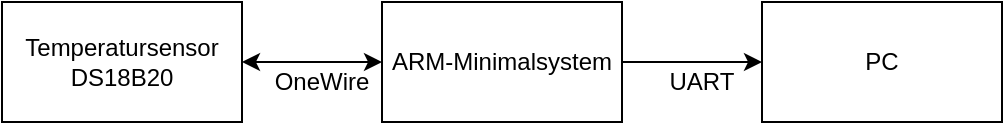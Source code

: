 <mxfile version="14.5.10" type="device"><diagram id="Xr_QMlqH_vU0497CARfv" name="Page-1"><mxGraphModel dx="599" dy="310" grid="1" gridSize="10" guides="1" tooltips="1" connect="1" arrows="1" fold="1" page="1" pageScale="1" pageWidth="827" pageHeight="1169" math="0" shadow="0"><root><mxCell id="0"/><mxCell id="1" parent="0"/><mxCell id="PnsauW4bwdJ75g7-vERC-1" value="Temperatursensor&lt;br&gt;DS18B20" style="rounded=0;whiteSpace=wrap;html=1;" vertex="1" parent="1"><mxGeometry x="40" y="70" width="120" height="60" as="geometry"/></mxCell><mxCell id="PnsauW4bwdJ75g7-vERC-2" value="ARM-Minimalsystem" style="rounded=0;whiteSpace=wrap;html=1;" vertex="1" parent="1"><mxGeometry x="230" y="70" width="120" height="60" as="geometry"/></mxCell><mxCell id="PnsauW4bwdJ75g7-vERC-3" value="PC" style="rounded=0;whiteSpace=wrap;html=1;" vertex="1" parent="1"><mxGeometry x="420" y="70" width="120" height="60" as="geometry"/></mxCell><mxCell id="PnsauW4bwdJ75g7-vERC-4" value="" style="endArrow=classic;startArrow=classic;html=1;exitX=1;exitY=0.5;exitDx=0;exitDy=0;entryX=0;entryY=0.5;entryDx=0;entryDy=0;" edge="1" parent="1" source="PnsauW4bwdJ75g7-vERC-1" target="PnsauW4bwdJ75g7-vERC-2"><mxGeometry width="50" height="50" relative="1" as="geometry"><mxPoint x="310" y="230" as="sourcePoint"/><mxPoint x="360" y="180" as="targetPoint"/></mxGeometry></mxCell><mxCell id="PnsauW4bwdJ75g7-vERC-5" value="" style="endArrow=classic;html=1;exitX=1;exitY=0.5;exitDx=0;exitDy=0;entryX=0;entryY=0.5;entryDx=0;entryDy=0;" edge="1" parent="1" source="PnsauW4bwdJ75g7-vERC-2" target="PnsauW4bwdJ75g7-vERC-3"><mxGeometry width="50" height="50" relative="1" as="geometry"><mxPoint x="310" y="230" as="sourcePoint"/><mxPoint x="360" y="180" as="targetPoint"/></mxGeometry></mxCell><mxCell id="PnsauW4bwdJ75g7-vERC-6" value="OneWire" style="text;html=1;strokeColor=none;fillColor=none;align=center;verticalAlign=middle;whiteSpace=wrap;rounded=0;" vertex="1" parent="1"><mxGeometry x="180" y="100" width="40" height="20" as="geometry"/></mxCell><mxCell id="PnsauW4bwdJ75g7-vERC-7" value="UART" style="text;html=1;strokeColor=none;fillColor=none;align=center;verticalAlign=middle;whiteSpace=wrap;rounded=0;" vertex="1" parent="1"><mxGeometry x="370" y="100" width="40" height="20" as="geometry"/></mxCell></root></mxGraphModel></diagram></mxfile>